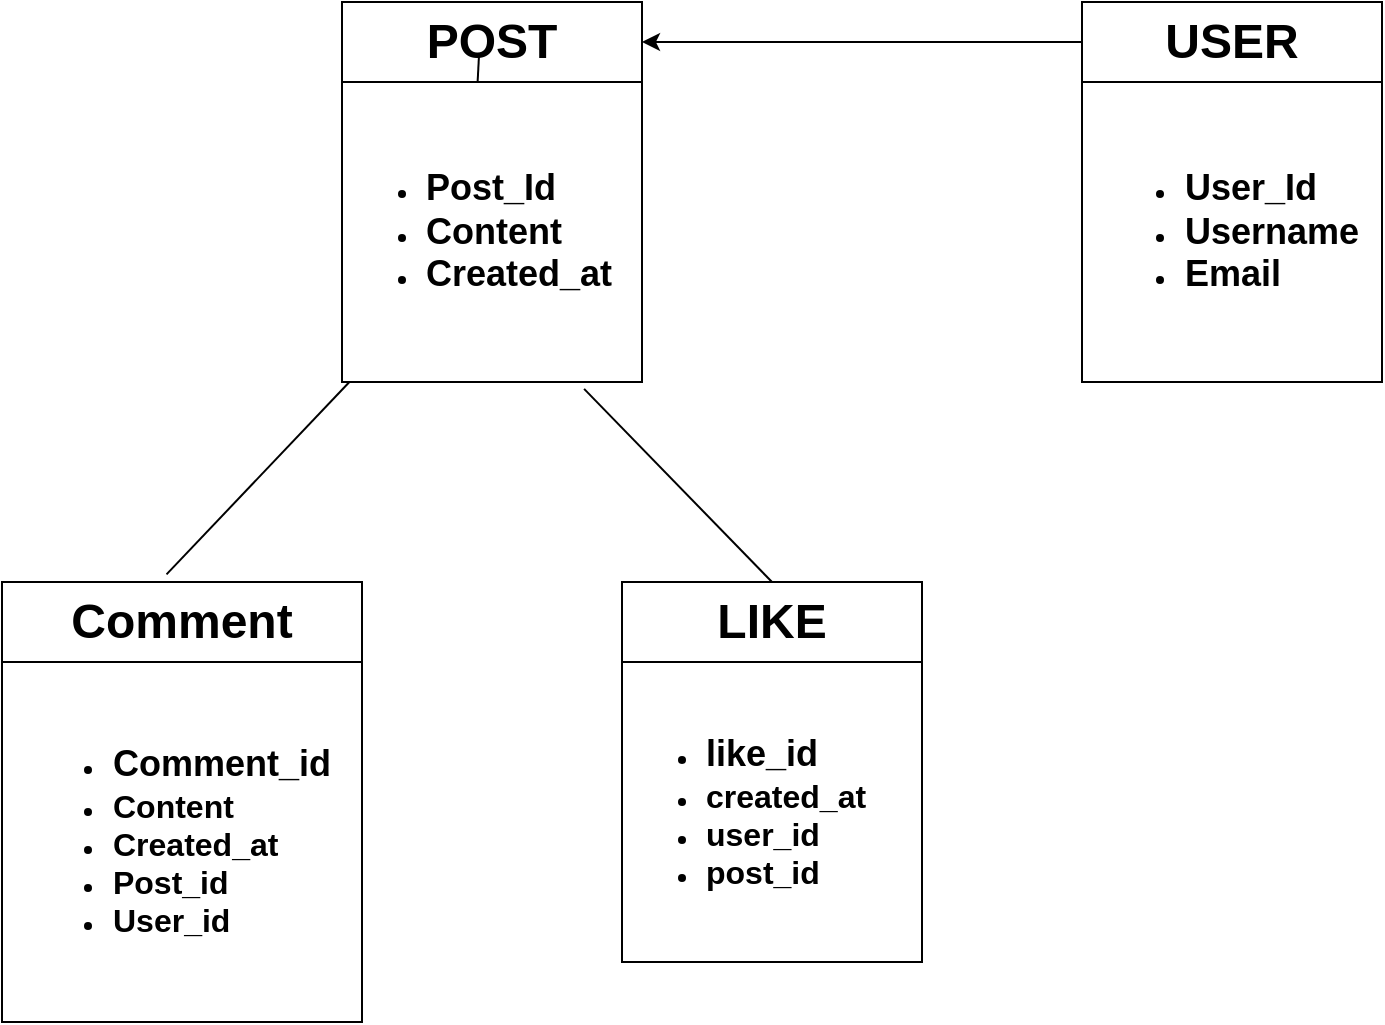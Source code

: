 <mxfile version="21.0.8" type="github">
  <diagram id="R2lEEEUBdFMjLlhIrx00" name="Page-1">
    <mxGraphModel dx="993" dy="637" grid="1" gridSize="10" guides="1" tooltips="1" connect="1" arrows="1" fold="1" page="1" pageScale="1" pageWidth="850" pageHeight="1100" math="0" shadow="0" extFonts="Permanent Marker^https://fonts.googleapis.com/css?family=Permanent+Marker">
      <root>
        <mxCell id="0" />
        <mxCell id="1" parent="0" />
        <mxCell id="keBYOh6yZ6PrSQoJ2qsw-4" value="" style="edgeStyle=orthogonalEdgeStyle;rounded=0;orthogonalLoop=1;jettySize=auto;html=1;" edge="1" parent="1" source="keBYOh6yZ6PrSQoJ2qsw-2" target="keBYOh6yZ6PrSQoJ2qsw-3">
          <mxGeometry relative="1" as="geometry" />
        </mxCell>
        <mxCell id="keBYOh6yZ6PrSQoJ2qsw-2" value="&lt;span style=&quot;font-size: 24px;&quot;&gt;&lt;b&gt;USER&lt;/b&gt;&lt;/span&gt;" style="rounded=0;whiteSpace=wrap;html=1;" vertex="1" parent="1">
          <mxGeometry x="540" y="120" width="150" height="40" as="geometry" />
        </mxCell>
        <mxCell id="keBYOh6yZ6PrSQoJ2qsw-3" value="&lt;b&gt;&lt;font style=&quot;font-size: 24px;&quot;&gt;POST&lt;/font&gt;&lt;/b&gt;" style="rounded=0;whiteSpace=wrap;html=1;" vertex="1" parent="1">
          <mxGeometry x="170" y="120" width="150" height="40" as="geometry" />
        </mxCell>
        <mxCell id="keBYOh6yZ6PrSQoJ2qsw-5" value="&lt;div style=&quot;text-align: left;&quot;&gt;&lt;ul&gt;&lt;li&gt;&lt;b style=&quot;background-color: initial; border-color: var(--border-color);&quot;&gt;&lt;font style=&quot;border-color: var(--border-color); font-size: 18px;&quot;&gt;User_Id&lt;/font&gt;&lt;/b&gt;&lt;/li&gt;&lt;li&gt;&lt;b style=&quot;background-color: initial; border-color: var(--border-color);&quot;&gt;&lt;font style=&quot;border-color: var(--border-color); font-size: 18px;&quot;&gt;Username&lt;/font&gt;&lt;/b&gt;&lt;/li&gt;&lt;li&gt;&lt;b style=&quot;background-color: initial; font-size: 12px; border-color: var(--border-color);&quot;&gt;&lt;font style=&quot;border-color: var(--border-color); font-size: 18px;&quot;&gt;Email&lt;/font&gt;&lt;/b&gt;&lt;/li&gt;&lt;/ul&gt;&lt;/div&gt;" style="whiteSpace=wrap;html=1;aspect=fixed;" vertex="1" parent="1">
          <mxGeometry x="540" y="160" width="150" height="150" as="geometry" />
        </mxCell>
        <mxCell id="keBYOh6yZ6PrSQoJ2qsw-7" value="&lt;span style=&quot;font-size: 24px;&quot;&gt;&lt;b&gt;Comment&lt;/b&gt;&lt;/span&gt;" style="rounded=0;whiteSpace=wrap;html=1;" vertex="1" parent="1">
          <mxGeometry y="410" width="180" height="40" as="geometry" />
        </mxCell>
        <mxCell id="keBYOh6yZ6PrSQoJ2qsw-8" value="&lt;div style=&quot;text-align: left;&quot;&gt;&lt;ul&gt;&lt;li&gt;&lt;span style=&quot;background-color: initial;&quot;&gt;&lt;font style=&quot;font-size: 18px;&quot;&gt;&lt;b&gt;Comment_id&lt;/b&gt;&lt;/font&gt;&lt;/span&gt;&lt;/li&gt;&lt;li&gt;&lt;span style=&quot;background-color: initial;&quot;&gt;&lt;font size=&quot;3&quot;&gt;&lt;b&gt;Content&lt;/b&gt;&lt;/font&gt;&lt;/span&gt;&lt;/li&gt;&lt;li&gt;&lt;span style=&quot;background-color: initial;&quot;&gt;&lt;font size=&quot;3&quot;&gt;&lt;b&gt;Created_at&lt;/b&gt;&lt;/font&gt;&lt;/span&gt;&lt;/li&gt;&lt;li&gt;&lt;span style=&quot;background-color: initial;&quot;&gt;&lt;font size=&quot;3&quot;&gt;&lt;b&gt;Post_id&lt;/b&gt;&lt;/font&gt;&lt;/span&gt;&lt;/li&gt;&lt;li&gt;&lt;span style=&quot;background-color: initial;&quot;&gt;&lt;font size=&quot;3&quot;&gt;&lt;b&gt;User_id&lt;/b&gt;&lt;/font&gt;&lt;/span&gt;&lt;/li&gt;&lt;/ul&gt;&lt;/div&gt;" style="whiteSpace=wrap;html=1;aspect=fixed;" vertex="1" parent="1">
          <mxGeometry y="450" width="180" height="180" as="geometry" />
        </mxCell>
        <mxCell id="keBYOh6yZ6PrSQoJ2qsw-11" value="&lt;span style=&quot;font-size: 24px;&quot;&gt;&lt;b&gt;LIKE&lt;/b&gt;&lt;/span&gt;" style="rounded=0;whiteSpace=wrap;html=1;" vertex="1" parent="1">
          <mxGeometry x="310" y="410" width="150" height="40" as="geometry" />
        </mxCell>
        <mxCell id="keBYOh6yZ6PrSQoJ2qsw-12" value="&lt;ul&gt;&lt;li&gt;&lt;b&gt;&lt;font style=&quot;font-size: 18px;&quot;&gt;like_id&lt;/font&gt;&lt;/b&gt;&lt;/li&gt;&lt;li&gt;&lt;b&gt;&lt;font size=&quot;3&quot;&gt;created_at&lt;/font&gt;&lt;/b&gt;&lt;/li&gt;&lt;li&gt;&lt;b&gt;&lt;font size=&quot;3&quot;&gt;user_id&lt;/font&gt;&lt;/b&gt;&lt;/li&gt;&lt;li&gt;&lt;b&gt;&lt;font size=&quot;3&quot;&gt;post_id&lt;/font&gt;&lt;/b&gt;&lt;/li&gt;&lt;/ul&gt;" style="whiteSpace=wrap;html=1;aspect=fixed;align=left;" vertex="1" parent="1">
          <mxGeometry x="310" y="450" width="150" height="150" as="geometry" />
        </mxCell>
        <mxCell id="keBYOh6yZ6PrSQoJ2qsw-13" value="" style="endArrow=none;html=1;rounded=0;entryX=0.807;entryY=1.023;entryDx=0;entryDy=0;entryPerimeter=0;exitX=0.5;exitY=0;exitDx=0;exitDy=0;" edge="1" parent="1" source="keBYOh6yZ6PrSQoJ2qsw-11" target="keBYOh6yZ6PrSQoJ2qsw-6">
          <mxGeometry width="50" height="50" relative="1" as="geometry">
            <mxPoint x="615" y="400" as="sourcePoint" />
            <mxPoint x="450" y="310" as="targetPoint" />
          </mxGeometry>
        </mxCell>
        <mxCell id="keBYOh6yZ6PrSQoJ2qsw-14" value="" style="endArrow=none;html=1;rounded=0;exitX=0.457;exitY=-0.095;exitDx=0;exitDy=0;exitPerimeter=0;" edge="1" parent="1" source="keBYOh6yZ6PrSQoJ2qsw-6">
          <mxGeometry width="50" height="50" relative="1" as="geometry">
            <mxPoint x="180" y="360" as="sourcePoint" />
            <mxPoint x="230" y="310" as="targetPoint" />
          </mxGeometry>
        </mxCell>
        <mxCell id="keBYOh6yZ6PrSQoJ2qsw-15" value="" style="endArrow=none;html=1;rounded=0;exitX=0.457;exitY=-0.095;exitDx=0;exitDy=0;exitPerimeter=0;" edge="1" parent="1" source="keBYOh6yZ6PrSQoJ2qsw-7" target="keBYOh6yZ6PrSQoJ2qsw-6">
          <mxGeometry width="50" height="50" relative="1" as="geometry">
            <mxPoint x="242" y="396" as="sourcePoint" />
            <mxPoint x="230" y="310" as="targetPoint" />
          </mxGeometry>
        </mxCell>
        <mxCell id="keBYOh6yZ6PrSQoJ2qsw-6" value="&lt;ul&gt;&lt;li&gt;&lt;b&gt;&lt;font style=&quot;font-size: 18px;&quot;&gt;Post_Id&lt;/font&gt;&lt;/b&gt;&lt;/li&gt;&lt;li&gt;&lt;b&gt;&lt;font style=&quot;font-size: 18px;&quot;&gt;Content&lt;/font&gt;&lt;/b&gt;&lt;/li&gt;&lt;li&gt;&lt;b&gt;&lt;font style=&quot;font-size: 18px;&quot;&gt;Created_at&lt;/font&gt;&lt;/b&gt;&lt;/li&gt;&lt;/ul&gt;" style="whiteSpace=wrap;html=1;aspect=fixed;align=left;" vertex="1" parent="1">
          <mxGeometry x="170" y="160" width="150" height="150" as="geometry" />
        </mxCell>
      </root>
    </mxGraphModel>
  </diagram>
</mxfile>
